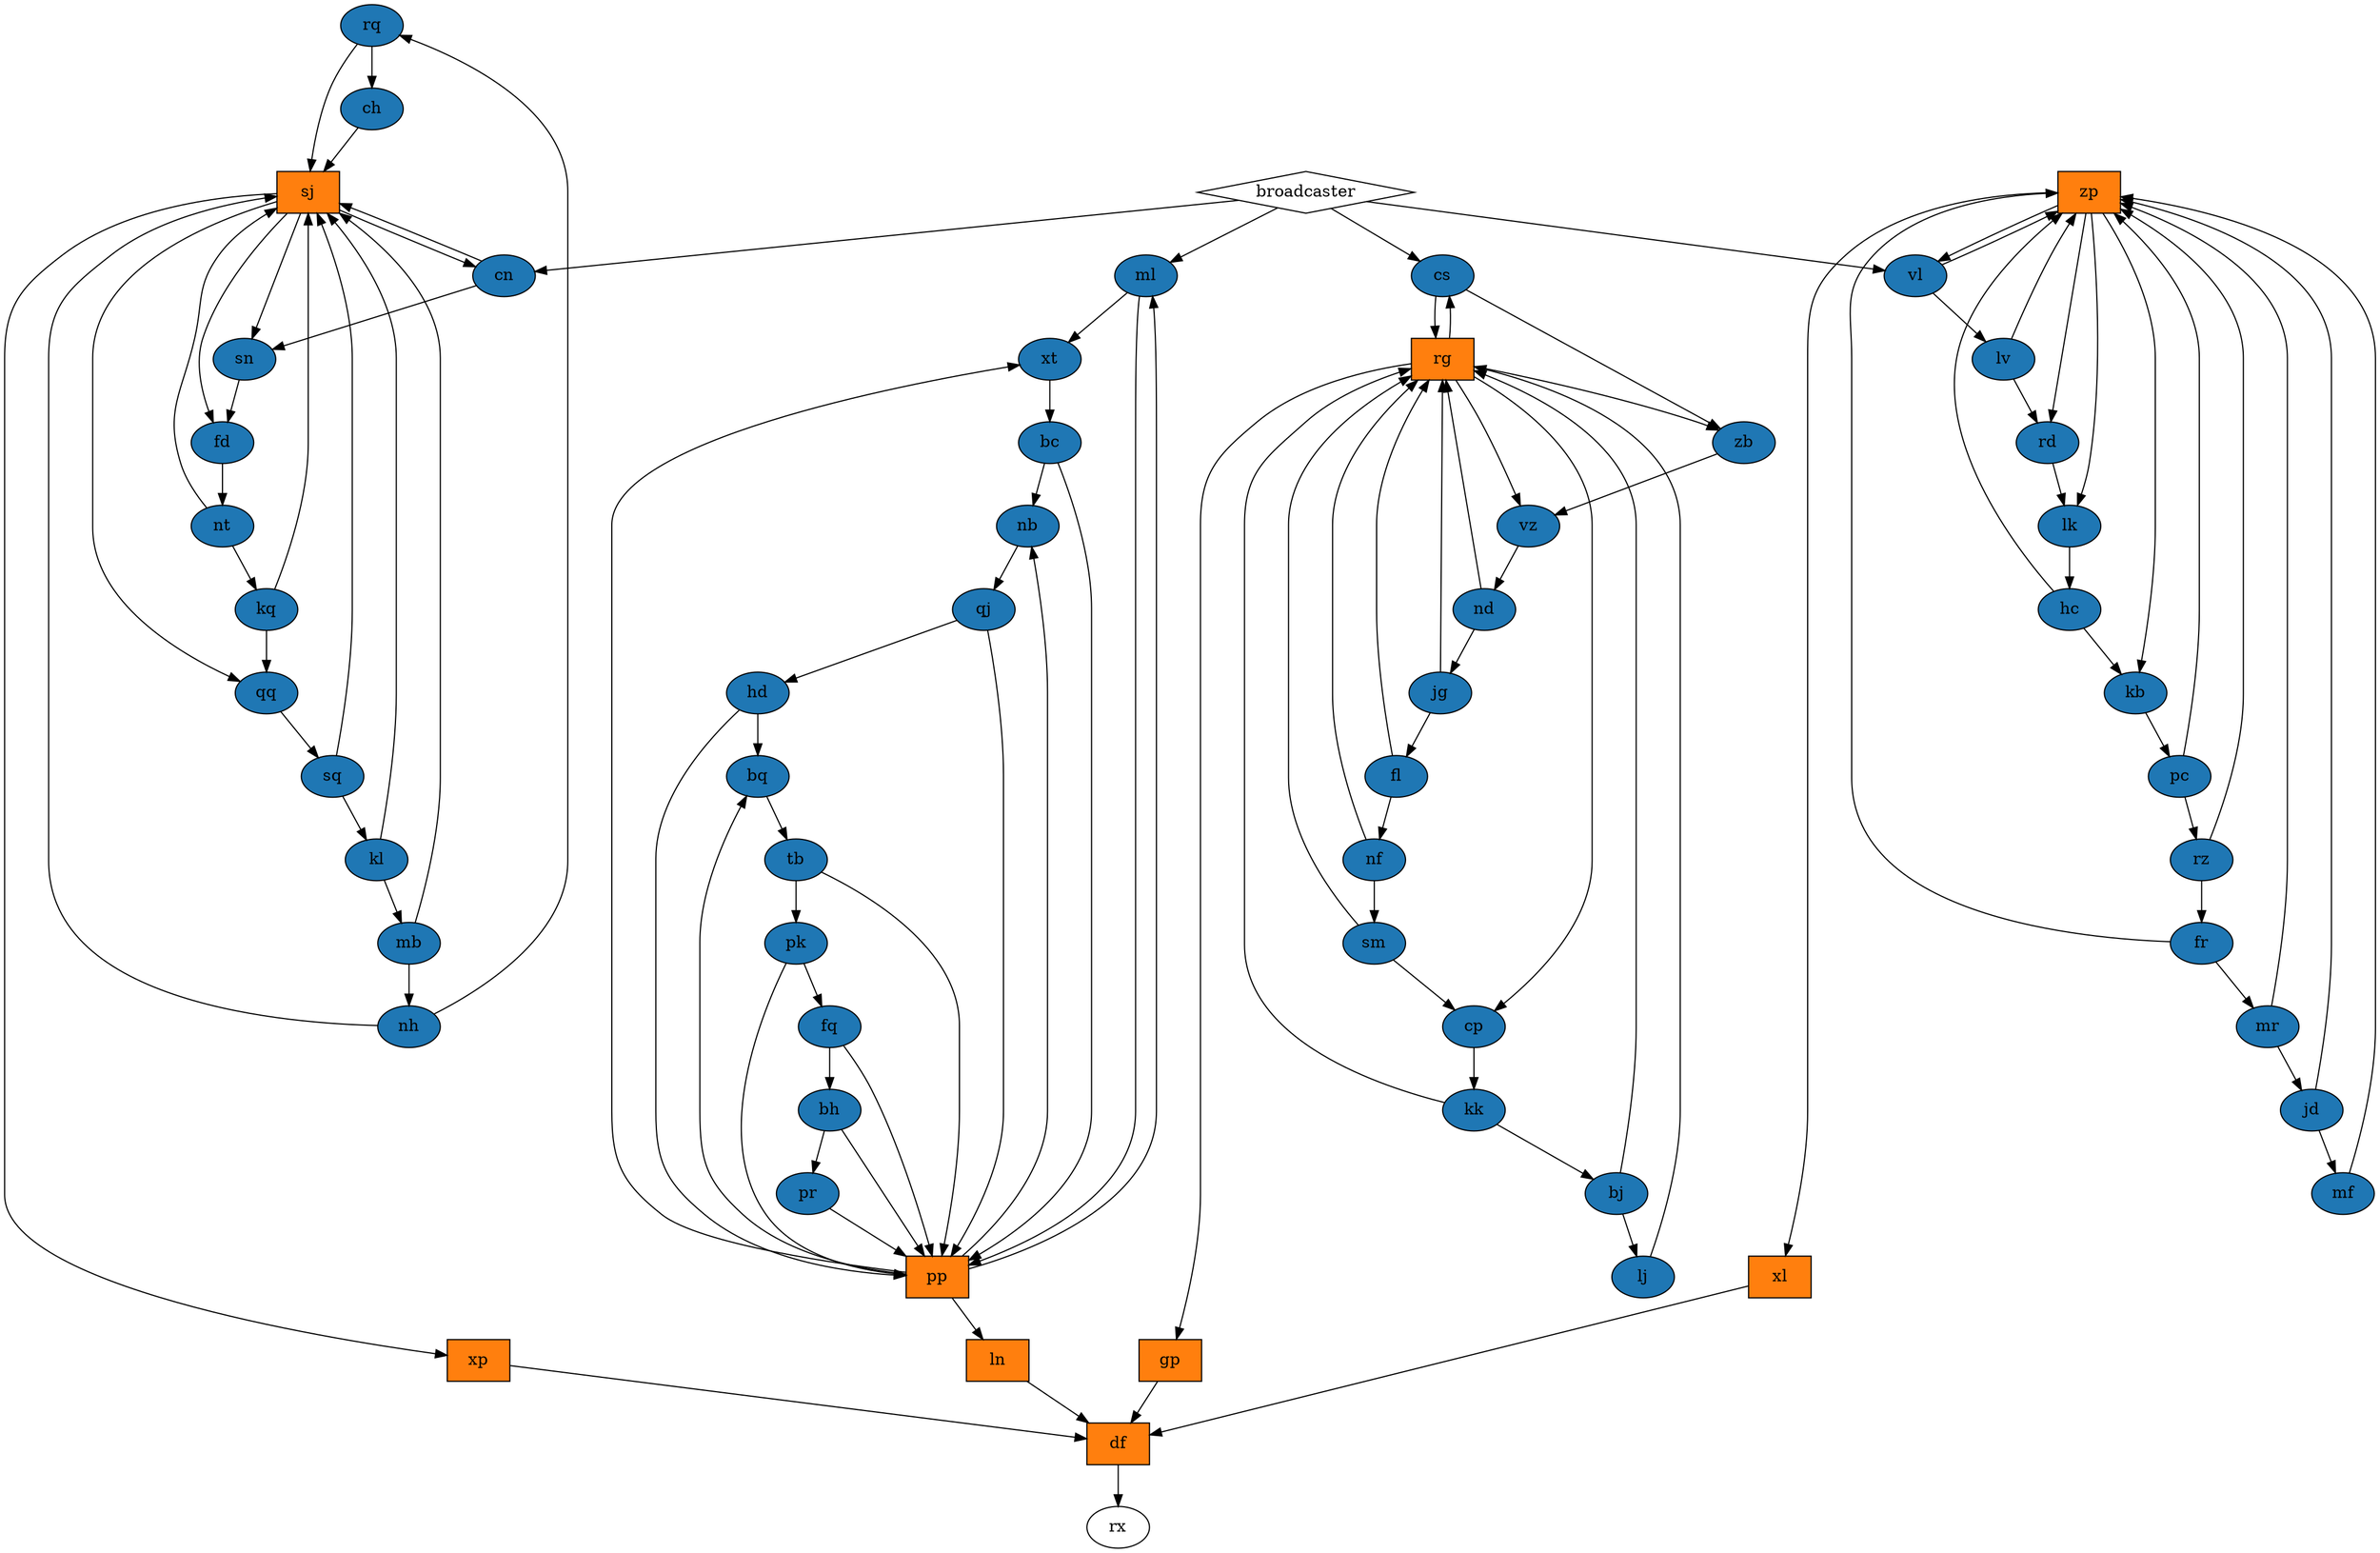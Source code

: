 strict digraph {
    rq [shape="ellipse" style="filled" fillcolor="#1f77b4"]
    nf [shape="ellipse" style="filled" fillcolor="#1f77b4"]
    pc [shape="ellipse" style="filled" fillcolor="#1f77b4"]
    xt [shape="ellipse" style="filled" fillcolor="#1f77b4"]
    nt [shape="ellipse" style="filled" fillcolor="#1f77b4"]
    hc [shape="ellipse" style="filled" fillcolor="#1f77b4"]
    rd [shape="ellipse" style="filled" fillcolor="#1f77b4"]
    ml [shape="ellipse" style="filled" fillcolor="#1f77b4"]
    sq [shape="ellipse" style="filled" fillcolor="#1f77b4"]
    jg [shape="ellipse" style="filled" fillcolor="#1f77b4"]
    xl [shape="polygon" style="filled" fillcolor="#ff7f0e"]
    kl [shape="ellipse" style="filled" fillcolor="#1f77b4"]
    nd [shape="ellipse" style="filled" fillcolor="#1f77b4"]
    rg [shape="polygon" style="filled" fillcolor="#ff7f0e"]
    mf [shape="ellipse" style="filled" fillcolor="#1f77b4"]
    rz [shape="ellipse" style="filled" fillcolor="#1f77b4"]
    kk [shape="ellipse" style="filled" fillcolor="#1f77b4"]
    nb [shape="ellipse" style="filled" fillcolor="#1f77b4"]
    pr [shape="ellipse" style="filled" fillcolor="#1f77b4"]
    zp [shape="polygon" style="filled" fillcolor="#ff7f0e"]
    fl [shape="ellipse" style="filled" fillcolor="#1f77b4"]
    tb [shape="ellipse" style="filled" fillcolor="#1f77b4"]
    bh [shape="ellipse" style="filled" fillcolor="#1f77b4"]
    nh [shape="ellipse" style="filled" fillcolor="#1f77b4"]
    lk [shape="ellipse" style="filled" fillcolor="#1f77b4"]
    cp [shape="ellipse" style="filled" fillcolor="#1f77b4"]
    ln [shape="polygon" style="filled" fillcolor="#ff7f0e"]
    xp [shape="polygon" style="filled" fillcolor="#ff7f0e"]
    bc [shape="ellipse" style="filled" fillcolor="#1f77b4"]
    lj [shape="ellipse" style="filled" fillcolor="#1f77b4"]
    vz [shape="ellipse" style="filled" fillcolor="#1f77b4"]
    vl [shape="ellipse" style="filled" fillcolor="#1f77b4"]
    gp [shape="polygon" style="filled" fillcolor="#ff7f0e"]
    hd [shape="ellipse" style="filled" fillcolor="#1f77b4"]
    fq [shape="ellipse" style="filled" fillcolor="#1f77b4"]
    pk [shape="ellipse" style="filled" fillcolor="#1f77b4"]
    cs [shape="ellipse" style="filled" fillcolor="#1f77b4"]
    sn [shape="ellipse" style="filled" fillcolor="#1f77b4"]
    kq [shape="ellipse" style="filled" fillcolor="#1f77b4"]
    zb [shape="ellipse" style="filled" fillcolor="#1f77b4"]
    lv [shape="ellipse" style="filled" fillcolor="#1f77b4"]
    qj [shape="ellipse" style="filled" fillcolor="#1f77b4"]
    fd [shape="ellipse" style="filled" fillcolor="#1f77b4"]
    df [shape="polygon" style="filled" fillcolor="#ff7f0e"]
    broadcaster [shape="diamond"]
    bq [shape="ellipse" style="filled" fillcolor="#1f77b4"]
    kb [shape="ellipse" style="filled" fillcolor="#1f77b4"]
    cn [shape="ellipse" style="filled" fillcolor="#1f77b4"]
    qq [shape="ellipse" style="filled" fillcolor="#1f77b4"]
    mb [shape="ellipse" style="filled" fillcolor="#1f77b4"]
    jd [shape="ellipse" style="filled" fillcolor="#1f77b4"]
    sj [shape="polygon" style="filled" fillcolor="#ff7f0e"]
    pp [shape="polygon" style="filled" fillcolor="#ff7f0e"]
    sm [shape="ellipse" style="filled" fillcolor="#1f77b4"]
    ch [shape="ellipse" style="filled" fillcolor="#1f77b4"]
    bj [shape="ellipse" style="filled" fillcolor="#1f77b4"]
    fr [shape="ellipse" style="filled" fillcolor="#1f77b4"]
    mr [shape="ellipse" style="filled" fillcolor="#1f77b4"]


    rq -> { ch sj }
    nf -> { sm rg }
    pc -> { rz zp }
    xt -> { bc }
    nt -> { kq sj }
    hc -> { kb zp }
    rd -> { lk }
    ml -> { pp xt }
    sq -> { kl sj }
    jg -> { fl rg }
    xl -> { df }
    kl -> { mb sj }
    nd -> { rg jg }
    rg -> { cs zb cp vz gp }
    mf -> { zp }
    rz -> { zp fr }
    kk -> { rg bj }
    nb -> { qj }
    pr -> { pp }
    zp -> { vl lk rd kb xl }
    fl -> { nf rg }
    tb -> { pk pp }
    bh -> { pp pr }
    nh -> { sj rq }
    lk -> { hc }
    cp -> { kk }
    ln -> { df }
    xp -> { df }
    bc -> { nb pp }
    lj -> { rg }
    vz -> { nd }
    vl -> { lv zp }
    gp -> { df }
    hd -> { pp bq }
    fq -> { pp bh }
    pk -> { fq pp }
    cs -> { zb rg }
    sn -> { fd }
    kq -> { sj qq }
    zb -> { vz }
    lv -> { zp rd }
    qj -> { pp hd }
    fd -> { nt }
    df -> { rx }
    broadcaster -> { vl cs cn ml }
    bq -> { tb }
    kb -> { pc }
    cn -> { sn sj }
    qq -> { sq }
    mb -> { sj nh }
    jd -> { zp mf }
    sj -> { xp qq cn fd sn }
    pp -> { ln ml xt bq nb }
    sm -> { rg cp }
    ch -> { sj }
    bj -> { lj rg }
    fr -> { zp mr }
    mr -> { zp jd }
}